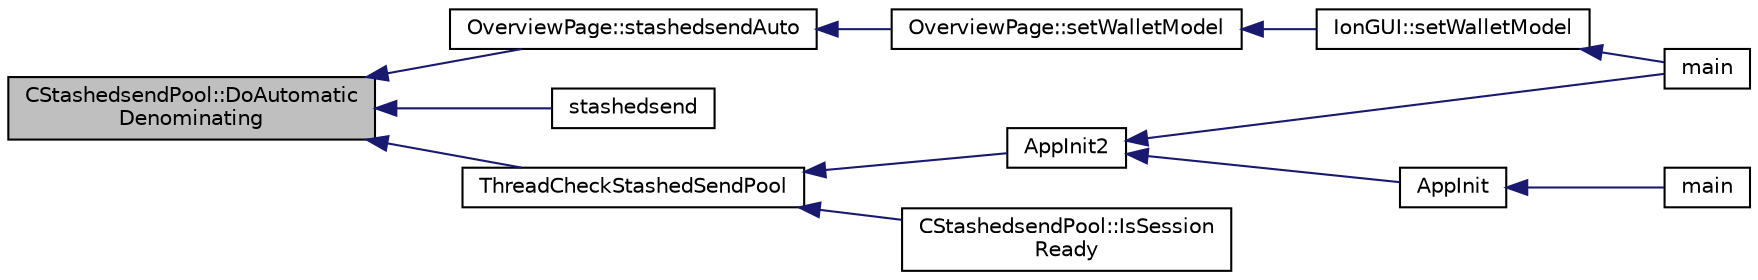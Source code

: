digraph "CStashedsendPool::DoAutomaticDenominating"
{
  edge [fontname="Helvetica",fontsize="10",labelfontname="Helvetica",labelfontsize="10"];
  node [fontname="Helvetica",fontsize="10",shape=record];
  rankdir="LR";
  Node1105 [label="CStashedsendPool::DoAutomatic\lDenominating",height=0.2,width=0.4,color="black", fillcolor="grey75", style="filled", fontcolor="black"];
  Node1105 -> Node1106 [dir="back",color="midnightblue",fontsize="10",style="solid",fontname="Helvetica"];
  Node1106 [label="OverviewPage::stashedsendAuto",height=0.2,width=0.4,color="black", fillcolor="white", style="filled",URL="$d1/d91/class_overview_page.html#abf60d7de5f283687a914b487dc44ca76"];
  Node1106 -> Node1107 [dir="back",color="midnightblue",fontsize="10",style="solid",fontname="Helvetica"];
  Node1107 [label="OverviewPage::setWalletModel",height=0.2,width=0.4,color="black", fillcolor="white", style="filled",URL="$d1/d91/class_overview_page.html#a2ed52a3a87e9c74fee38fa873c9bc71f"];
  Node1107 -> Node1108 [dir="back",color="midnightblue",fontsize="10",style="solid",fontname="Helvetica"];
  Node1108 [label="IonGUI::setWalletModel",height=0.2,width=0.4,color="black", fillcolor="white", style="filled",URL="$dc/d0b/class_ion_g_u_i.html#a37f87db65498b036d387c705a749c45d",tooltip="Set the wallet model. "];
  Node1108 -> Node1109 [dir="back",color="midnightblue",fontsize="10",style="solid",fontname="Helvetica"];
  Node1109 [label="main",height=0.2,width=0.4,color="black", fillcolor="white", style="filled",URL="$d5/d2d/ion_8cpp.html#a0ddf1224851353fc92bfbff6f499fa97"];
  Node1105 -> Node1110 [dir="back",color="midnightblue",fontsize="10",style="solid",fontname="Helvetica"];
  Node1110 [label="stashedsend",height=0.2,width=0.4,color="black", fillcolor="white", style="filled",URL="$d5/d6b/rpcstashedsend_8cpp.html#a5a7cb1ad55aeaa8bcbb5172e9153a75a"];
  Node1105 -> Node1111 [dir="back",color="midnightblue",fontsize="10",style="solid",fontname="Helvetica"];
  Node1111 [label="ThreadCheckStashedSendPool",height=0.2,width=0.4,color="black", fillcolor="white", style="filled",URL="$d9/dbc/stashedsend_8h.html#ab583ddc86effded8432ea5387f77d883"];
  Node1111 -> Node1112 [dir="back",color="midnightblue",fontsize="10",style="solid",fontname="Helvetica"];
  Node1112 [label="AppInit2",height=0.2,width=0.4,color="black", fillcolor="white", style="filled",URL="$d8/dc0/init_8h.html#a1a4c1bfbf6ba1db77e988b89b9cadfd3",tooltip="Initialize ion. "];
  Node1112 -> Node1113 [dir="back",color="midnightblue",fontsize="10",style="solid",fontname="Helvetica"];
  Node1113 [label="AppInit",height=0.2,width=0.4,color="black", fillcolor="white", style="filled",URL="$d4/d35/iond_8cpp.html#ac59316b767e6984e1285f0531275286b"];
  Node1113 -> Node1114 [dir="back",color="midnightblue",fontsize="10",style="solid",fontname="Helvetica"];
  Node1114 [label="main",height=0.2,width=0.4,color="black", fillcolor="white", style="filled",URL="$d4/d35/iond_8cpp.html#a0ddf1224851353fc92bfbff6f499fa97"];
  Node1112 -> Node1109 [dir="back",color="midnightblue",fontsize="10",style="solid",fontname="Helvetica"];
  Node1111 -> Node1115 [dir="back",color="midnightblue",fontsize="10",style="solid",fontname="Helvetica"];
  Node1115 [label="CStashedsendPool::IsSession\lReady",height=0.2,width=0.4,color="black", fillcolor="white", style="filled",URL="$dd/d8a/class_c_stashedsend_pool.html#acb903e97bacd0ecf2f1c3c0d82e6641c",tooltip="Do we have enough users to take entries? "];
}
